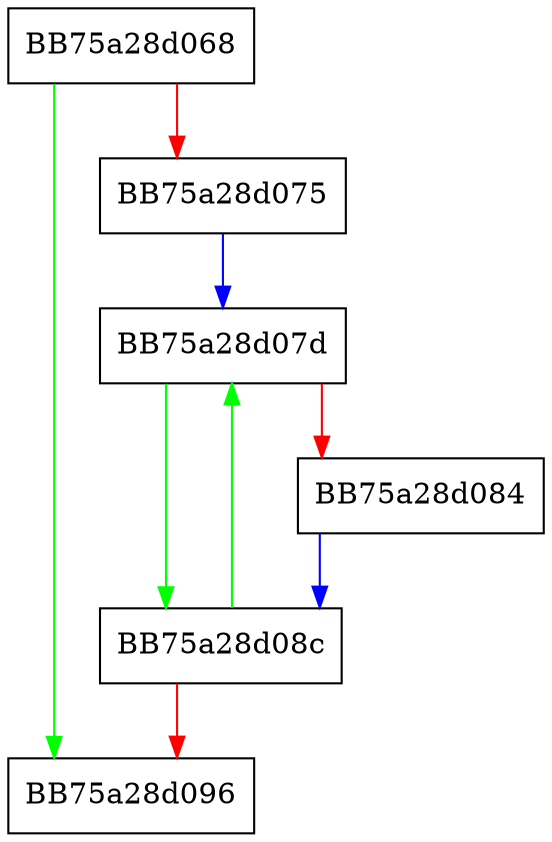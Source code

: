 digraph recomputeColumnsNotIndexed {
  node [shape="box"];
  graph [splines=ortho];
  BB75a28d068 -> BB75a28d096 [color="green"];
  BB75a28d068 -> BB75a28d075 [color="red"];
  BB75a28d075 -> BB75a28d07d [color="blue"];
  BB75a28d07d -> BB75a28d08c [color="green"];
  BB75a28d07d -> BB75a28d084 [color="red"];
  BB75a28d084 -> BB75a28d08c [color="blue"];
  BB75a28d08c -> BB75a28d07d [color="green"];
  BB75a28d08c -> BB75a28d096 [color="red"];
}